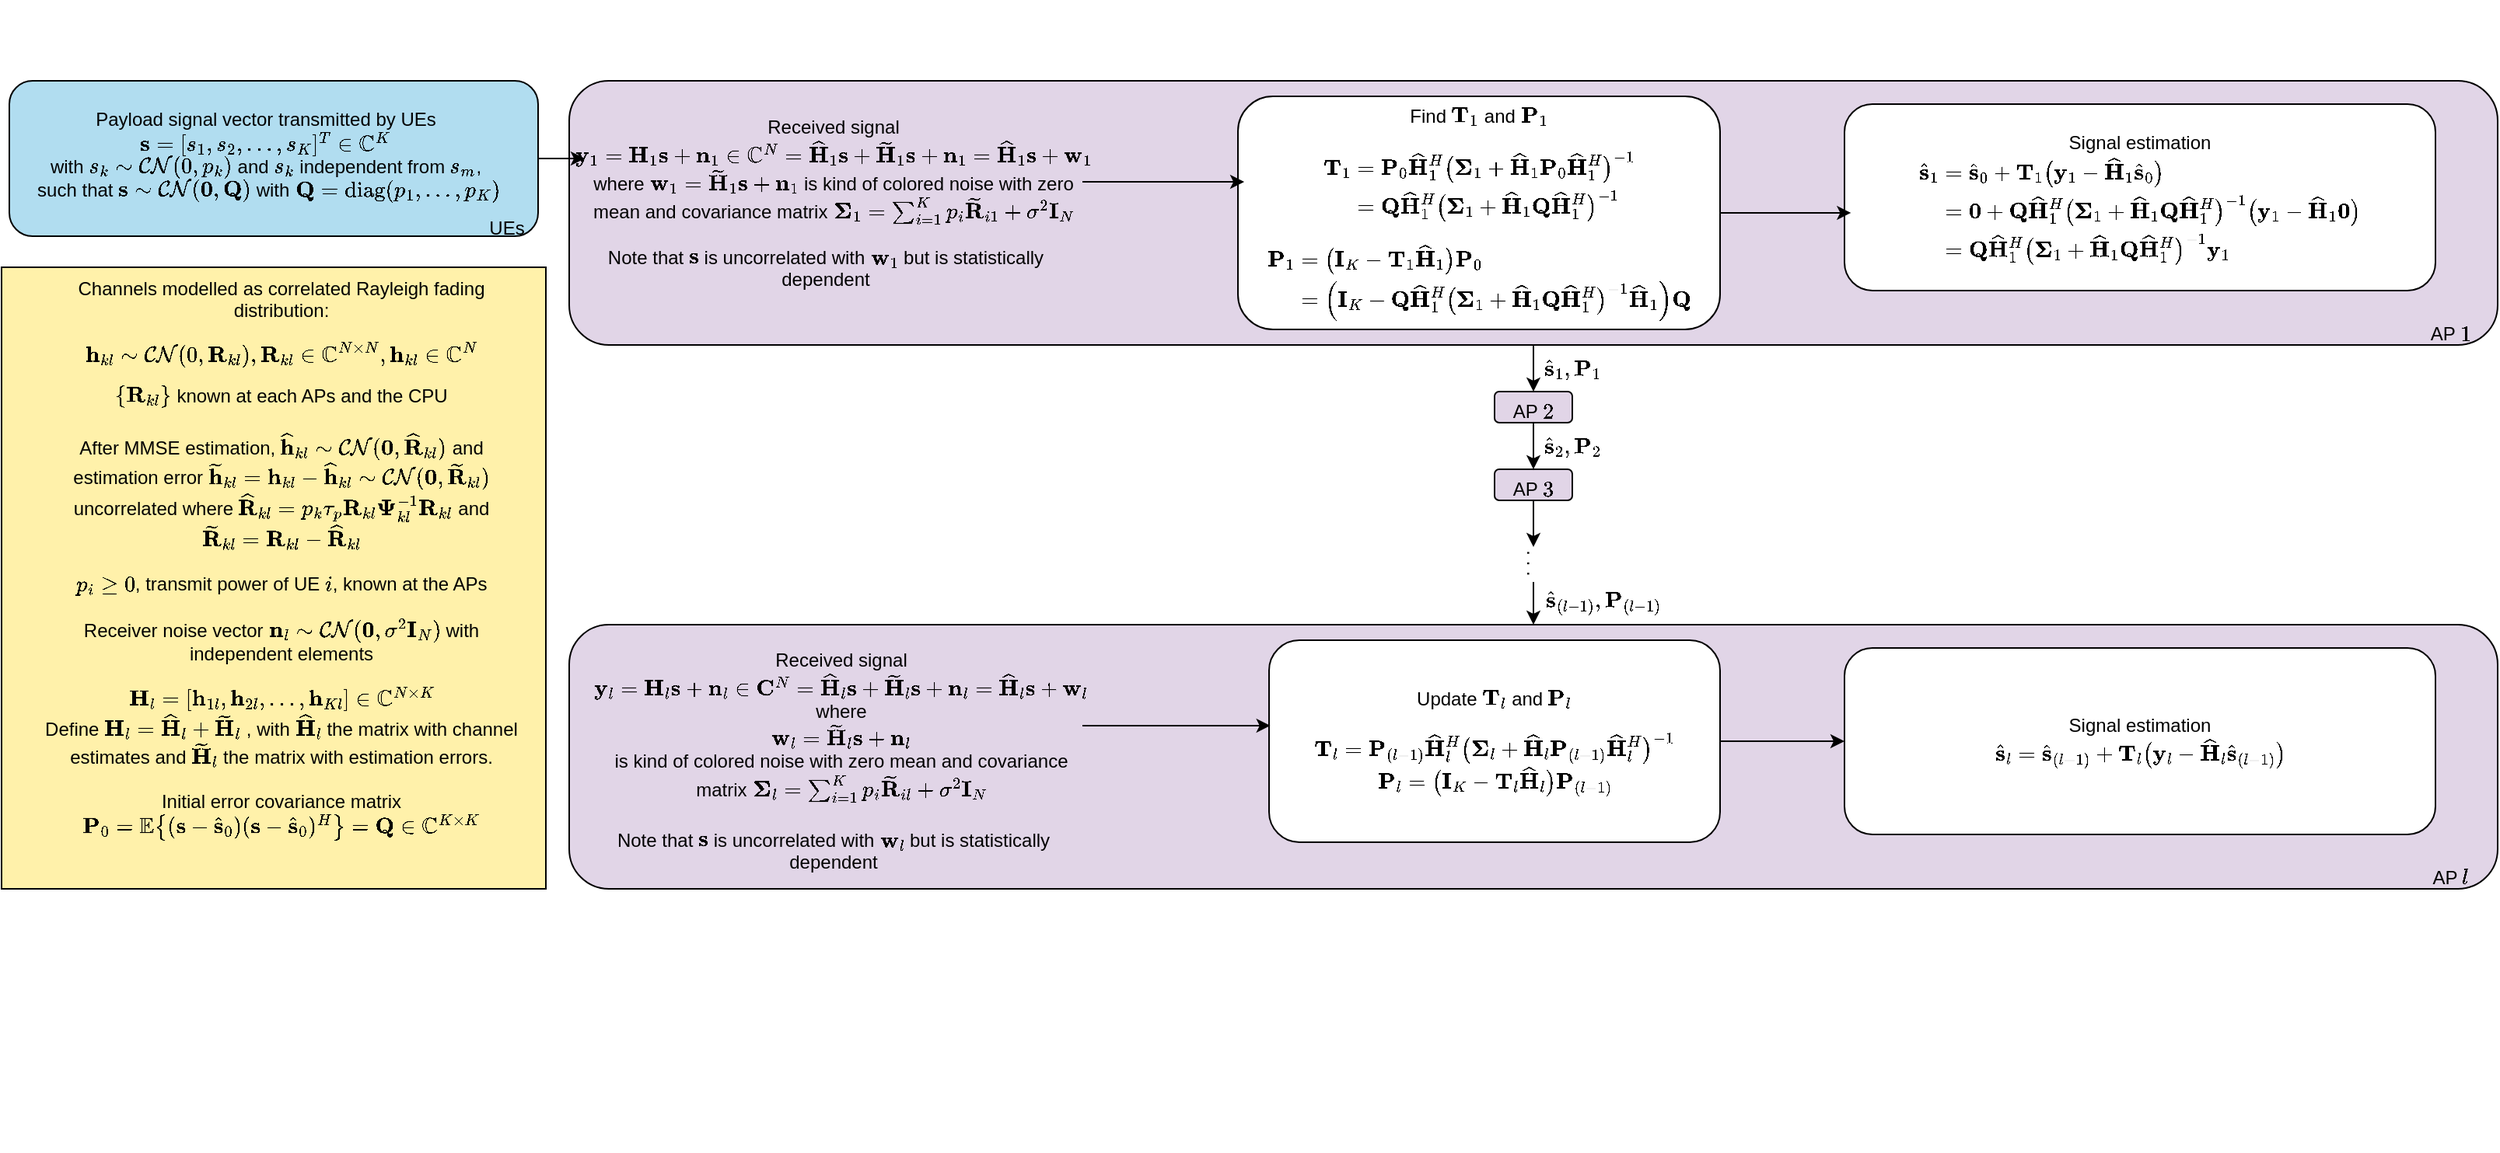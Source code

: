 <mxfile version="24.9.1">
  <diagram name="Page-1" id="g66AYG55TtXyA1JEMtzF">
    <mxGraphModel dx="1466" dy="791" grid="1" gridSize="10" guides="1" tooltips="1" connect="1" arrows="1" fold="1" page="1" pageScale="1" pageWidth="850" pageHeight="1100" math="1" shadow="0">
      <root>
        <mxCell id="0" />
        <mxCell id="1" parent="0" />
        <mxCell id="HNc6YtDHOVWQGCZwxuty-1" value="" style="rounded=0;whiteSpace=wrap;html=1;fillColor=#FFF1AA;" parent="1" vertex="1">
          <mxGeometry x="-825" y="270" width="350" height="400" as="geometry" />
        </mxCell>
        <mxCell id="HNc6YtDHOVWQGCZwxuty-3" value="&lt;div&gt;Channels modelled as correlated Rayleigh fading distribution:&lt;br&gt;&lt;/div&gt;&lt;div&gt;$$ \textbf{h}_{kl} \sim \mathcal{C} \mathcal{N} (0, \textbf{R}_{kl}), \textbf{R}_{kl} \in \mathbb{C}^{N \times N}, \textbf{h}_{kl} \in \mathbb{C}^N $$&lt;/div&gt;&lt;div&gt;\(\{\textbf{R}_{kl}\}\) known at each APs and the CPU&lt;/div&gt;&lt;div&gt;&lt;br&gt;&lt;/div&gt;&lt;div&gt;After MMSE estimation, \(\widehat{\mathbf{h}}_{kl} \sim \mathcal{CN}(\mathbf{0}, \widehat{\mathbf{R}}_{kl})\) and estimation error \(\widetilde{\mathbf{h}}_{kl} = \mathbf{h}_{kl} - \widehat{\mathbf{h}}_{kl} \sim \mathcal{CN}(\mathbf{0}, \widetilde{\mathbf{R}}_{kl})\) uncorrelated where \(\widehat{\mathbf{R}}_{kl} = p_k \tau_p \mathbf{R}_{kl}&amp;nbsp;\mathbf{\Psi}_{kl}^{-1} \mathbf{R}_{kl}\) and \(\widetilde{\mathbf{R}}_{kl} = \mathbf{R}_{kl} - \widehat{\mathbf{R}}_{kl}\) &lt;/div&gt;&lt;div&gt;&lt;br&gt;&lt;/div&gt;&lt;div&gt;\(p_i \geq 0 \), transmit power of UE \(i\), known at the APs&lt;br&gt;&lt;/div&gt;&lt;div&gt;&lt;br&gt;&lt;/div&gt;&lt;div&gt;Receiver noise vector \( \mathbf{n}_l \sim \mathcal{CN}(\mathbf{0}, \sigma^2\mathbf{I}_N)\) with independent elements&lt;/div&gt;&lt;div&gt;&lt;br&gt;&lt;/div&gt;&lt;div&gt;\(\mathbf{H}_l = [\mathbf{h}_{1l}, \mathbf{h}_{2l}, ..., \mathbf{h}_{Kl}] \in \mathbb{C}^{N \times K} \) &lt;br&gt;&lt;/div&gt;&lt;div&gt;Define \(\mathbf{H}_l = \widehat{\mathbf{H}}_l + \widetilde{\mathbf{H}}_l \) , with \( \widehat{\mathbf{H}}_l\) the matrix with channel estimates and \(\widetilde{\mathbf{H}}_l\) the matrix with estimation errors.&lt;/div&gt;&lt;div&gt;&lt;br&gt;&lt;/div&gt;&lt;div&gt;Initial error covariance matrix &lt;br&gt;&lt;/div&gt;&lt;div&gt;\(\mathbf{P}_0 = \mathbb{E} \bigl\{(\mathbf{s} - \widehat{\mathbf{s}}_0)(\mathbf{s} - \widehat{\mathbf{s}}_0)^H \bigr\} = \mathbf{Q} \in \mathbb{C}^{K \times K} \)&lt;br&gt;&lt;/div&gt;&lt;div&gt;&lt;br&gt;&lt;/div&gt;&lt;div&gt;&lt;br&gt;&lt;/div&gt;&lt;div&gt;&lt;br&gt;&lt;/div&gt;&lt;div&gt;&lt;br&gt;&lt;/div&gt;&lt;div&gt;&lt;br&gt;&lt;/div&gt;&lt;div&gt;&lt;br&gt;&lt;/div&gt;&lt;div&gt;&lt;br&gt;&lt;/div&gt;&lt;div&gt;&lt;br&gt;&lt;/div&gt;" style="text;html=1;align=center;verticalAlign=middle;whiteSpace=wrap;rounded=0;" parent="1" vertex="1">
          <mxGeometry x="-800" y="330" width="310" height="370" as="geometry" />
        </mxCell>
        <mxCell id="HNc6YtDHOVWQGCZwxuty-5" value="" style="rounded=1;whiteSpace=wrap;html=1;fillColor=#B1DDF0;" parent="1" vertex="1">
          <mxGeometry x="-820" y="150" width="340" height="100" as="geometry" />
        </mxCell>
        <mxCell id="HNc6YtDHOVWQGCZwxuty-6" value="&lt;div&gt;Payload signal vector transmitted by UEs \( \mathbf{s} = [s_1, s_2, ..., s_K]^T \in \mathbb{C}^K \) &lt;br&gt;&lt;/div&gt;&lt;div&gt;with \(s_k \sim \mathcal{CN}(0, p_k) \) and \(s_k\) independent from \(s_m\),&lt;/div&gt;&lt;div&gt;&amp;nbsp;such that \(\mathbf{s} \sim \mathcal{CN}(\mathbf{0}, \mathbf{Q}) \) with \(\mathbf{Q} = \text{diag}(p_1, ..., p_K)\)&lt;br&gt;&lt;/div&gt;&lt;div&gt;&lt;br&gt;&lt;/div&gt;" style="text;html=1;align=center;verticalAlign=middle;whiteSpace=wrap;rounded=0;" parent="1" vertex="1">
          <mxGeometry x="-810" y="165" width="310" height="80" as="geometry" />
        </mxCell>
        <mxCell id="_8BapqA1ZgfuwaxU-zGh-16" style="edgeStyle=orthogonalEdgeStyle;rounded=0;orthogonalLoop=1;jettySize=auto;html=1;entryX=0.5;entryY=0;entryDx=0;entryDy=0;" edge="1" parent="1" source="HNc6YtDHOVWQGCZwxuty-7" target="_8BapqA1ZgfuwaxU-zGh-12">
          <mxGeometry relative="1" as="geometry" />
        </mxCell>
        <mxCell id="HNc6YtDHOVWQGCZwxuty-7" value="" style="rounded=1;whiteSpace=wrap;html=1;fillColor=#E1D5E7;" parent="1" vertex="1">
          <mxGeometry x="-460" y="150" width="1240" height="170" as="geometry" />
        </mxCell>
        <mxCell id="HNc6YtDHOVWQGCZwxuty-9" value="UEs" style="text;html=1;align=center;verticalAlign=middle;whiteSpace=wrap;rounded=0;" parent="1" vertex="1">
          <mxGeometry x="-530" y="230" width="60" height="30" as="geometry" />
        </mxCell>
        <mxCell id="HNc6YtDHOVWQGCZwxuty-10" value="&lt;div&gt;AP \(1\)&lt;/div&gt;&lt;div&gt;&lt;br&gt;&lt;/div&gt;" style="text;html=1;align=center;verticalAlign=middle;whiteSpace=wrap;rounded=0;" parent="1" vertex="1">
          <mxGeometry x="720" y="310" width="60" height="20" as="geometry" />
        </mxCell>
        <mxCell id="HNc6YtDHOVWQGCZwxuty-11" value="&lt;div&gt;Received signal \(\mathbf{y}_{1} = \mathbf{H}_1 \mathbf{s} + \mathbf{n}_1 \in \mathbb{C}^N = \widehat{\mathbf{H}}_1 \mathbf{s} +&amp;nbsp;\widetilde{\mathbf{H}}_1 \mathbf{s} +\mathbf{n}_1= \widehat{\mathbf{H}}_{1} \mathbf{s} + \mathbf{w}_1 \)&lt;/div&gt;&lt;div&gt;where \(\mathbf{w}_1 =&amp;nbsp; \widetilde{\mathbf{H}}_1 \mathbf{s} + \mathbf{n}_1 \) is kind of colored noise with zero mean and covariance matrix \( \mathbf{\Sigma}_1 = \sum_{i = 1}^K p_i \widetilde{\mathbf{R}}_{i1} + \sigma^2 \mathbf{I}_N\)&lt;br&gt;&lt;/div&gt;&lt;div&gt;&lt;br&gt;&lt;/div&gt;" style="text;html=1;align=center;verticalAlign=middle;whiteSpace=wrap;rounded=0;" parent="1" vertex="1">
          <mxGeometry x="-450" y="150" width="320" height="130" as="geometry" />
        </mxCell>
        <mxCell id="HNc6YtDHOVWQGCZwxuty-19" value="&lt;div&gt;Find \(\mathbf{T}_1\) and \(\mathbf{P}_1\)&lt;/div&gt;&lt;div&gt;&lt;br&gt;&lt;/div&gt;&lt;div&gt;\( \begin{split} \mathbf{T}_1 &amp;amp; = \mathbf{P}_0 \widehat{\mathbf{H}}_1^H \bigl( \mathbf{\Sigma}_1 + \widehat{\mathbf{H}}_1 \mathbf{P}_0 \widehat{\mathbf{H}}_1^H\bigr)^{-1} \\&amp;nbsp; &amp;amp;&amp;nbsp;  = \mathbf{Q} \widehat{\mathbf{H}}_1^H \bigl( \mathbf{\Sigma}_1 + &lt;br&gt;\widehat{\mathbf{H}}_1 \mathbf{Q} \widehat{\mathbf{H}}_1^H\bigr)^{-1} \end{split} \)&lt;/div&gt;&lt;div&gt;&lt;br&gt;&lt;/div&gt;&lt;div&gt;\(\begin{split} &lt;br&gt;\mathbf{P}_1 &amp;amp; = \bigl(\mathbf{I}_K - \mathbf{T}_1 \widehat{\mathbf{H}}_1 \bigr) \mathbf{P}_0 \\&lt;br&gt;&amp;amp; = \Bigl(\mathbf{I}_K - \mathbf{Q} \widehat{\mathbf{H}}_1^H \bigl( \mathbf{\Sigma}_1 +&lt;br&gt;\widehat{\mathbf{H}}_1 \mathbf{Q} \widehat{\mathbf{H}}_1^H\bigr)^{-1} \widehat{\mathbf{H}}_1 \Bigr) \mathbf{Q}&lt;br&gt;\end{split}\)&lt;/div&gt;" style="rounded=1;whiteSpace=wrap;html=1;" parent="1" vertex="1">
          <mxGeometry x="-30" y="160" width="310" height="150" as="geometry" />
        </mxCell>
        <mxCell id="HNc6YtDHOVWQGCZwxuty-13" value="" style="edgeStyle=orthogonalEdgeStyle;rounded=0;orthogonalLoop=1;jettySize=auto;html=1;" parent="1" source="HNc6YtDHOVWQGCZwxuty-5" target="HNc6YtDHOVWQGCZwxuty-11" edge="1">
          <mxGeometry relative="1" as="geometry">
            <Array as="points">
              <mxPoint x="-430" y="200" />
              <mxPoint x="-430" y="200" />
            </Array>
          </mxGeometry>
        </mxCell>
        <mxCell id="HNc6YtDHOVWQGCZwxuty-23" value="&lt;div&gt;Signal estimation &lt;br&gt;&lt;/div&gt;&lt;div&gt;\(&lt;br&gt;\begin{split}&lt;br&gt;\widehat{\mathbf{s}}_1 &amp;amp; = \widehat{\mathbf{s}}_0 + \mathbf{T}_1 \bigl(\mathbf{y}_1 - \widehat{\mathbf{H}}_1 \widehat{\mathbf{s}}_0 \bigr) \\&lt;br&gt;&amp;amp; = \mathbf{0} + \mathbf{Q} \widehat{\mathbf{H}}_1^H \bigl( \mathbf{\Sigma}_1 +&lt;br&gt;\widehat{\mathbf{H}}_1 \mathbf{Q} \widehat{\mathbf{H}}_1^H\bigr)^{-1} \bigl(\mathbf{y}_1 - \widehat{\mathbf{H}}_1 \mathbf{0} \bigr) \\&lt;br&gt;&amp;amp; = \mathbf{Q} \widehat{\mathbf{H}}_1^H \bigl( \mathbf{\Sigma}_1 +&lt;br&gt;\widehat{\mathbf{H}}_1 \mathbf{Q} \widehat{\mathbf{H}}_1^H\bigr)^{-1} \mathbf{y}_1&lt;br&gt;\end{split}&lt;br&gt;\)&lt;br&gt;&lt;/div&gt;" style="rounded=1;whiteSpace=wrap;html=1;" parent="1" vertex="1">
          <mxGeometry x="360" y="165" width="380" height="120" as="geometry" />
        </mxCell>
        <mxCell id="_8BapqA1ZgfuwaxU-zGh-1" value="Note that \( \mathbf{s} \) is uncorrelated with \( \mathbf{w}_1\) but is statistically dependent&lt;br&gt;&lt;div&gt;&lt;br&gt;&lt;/div&gt;" style="text;html=1;align=center;verticalAlign=middle;whiteSpace=wrap;rounded=0;" vertex="1" parent="1">
          <mxGeometry x="-450" y="260" width="310" height="35" as="geometry" />
        </mxCell>
        <mxCell id="_8BapqA1ZgfuwaxU-zGh-4" value="" style="rounded=1;whiteSpace=wrap;html=1;fillColor=#E1D5E7;" vertex="1" parent="1">
          <mxGeometry x="-460" y="500" width="1240" height="170" as="geometry" />
        </mxCell>
        <mxCell id="_8BapqA1ZgfuwaxU-zGh-5" value="&lt;div&gt;AP \(l\)&lt;/div&gt;&lt;div&gt;&lt;br&gt;&lt;/div&gt;" style="text;html=1;align=center;verticalAlign=middle;whiteSpace=wrap;rounded=0;" vertex="1" parent="1">
          <mxGeometry x="720" y="660" width="60" height="20" as="geometry" />
        </mxCell>
        <mxCell id="_8BapqA1ZgfuwaxU-zGh-6" value="&lt;div&gt;Received signal \(\mathbf{y}_{l} = \mathbf{H}_l \mathbf{s} + &lt;br/&gt;\mathbf{n}_l \in \mathbf{C}^N = \widehat{\mathbf{H}}_l \mathbf{s} &lt;br/&gt;+&amp;nbsp;\widetilde{\mathbf{H}}_l \mathbf{s} +\mathbf{n}_l= &lt;br/&gt;\widehat{\mathbf{H}}_{l} \mathbf{s} + \mathbf{w}_l \)&lt;/div&gt;where &lt;br/&gt;\(\mathbf{w}_l =&amp;nbsp; \widetilde{\mathbf{H}}_l \mathbf{s} + \mathbf{n}_l \) &lt;br/&gt;is kind of colored noise with zero mean and covariance matrix \( &lt;br/&gt;\mathbf{\Sigma}_l = \sum_{i = 1}^K p_i \widetilde{\mathbf{R}}_{il} + &lt;br/&gt;\sigma^2 \mathbf{I}_N\)" style="text;html=1;align=center;verticalAlign=middle;whiteSpace=wrap;rounded=0;" vertex="1" parent="1">
          <mxGeometry x="-440" y="500" width="310" height="130" as="geometry" />
        </mxCell>
        <mxCell id="_8BapqA1ZgfuwaxU-zGh-7" style="edgeStyle=orthogonalEdgeStyle;rounded=0;orthogonalLoop=1;jettySize=auto;html=1;entryX=0;entryY=0.5;entryDx=0;entryDy=0;" edge="1" parent="1" source="_8BapqA1ZgfuwaxU-zGh-8" target="_8BapqA1ZgfuwaxU-zGh-9">
          <mxGeometry relative="1" as="geometry" />
        </mxCell>
        <mxCell id="_8BapqA1ZgfuwaxU-zGh-8" value="&lt;div&gt;Update \(\mathbf{T}_l\) and \(\mathbf{P}_l\)&lt;/div&gt;&lt;div&gt;&lt;br&gt;&lt;/div&gt;&lt;div&gt;\( \begin{split} \mathbf{T}_l &amp;amp; = \mathbf{P}_{(l-1)} \widehat{\mathbf{H}}_l^H \bigl( \mathbf{\Sigma}_l + \widehat{\mathbf{H}}_l \mathbf{P}_{(l-1)} \widehat{\mathbf{H}}_l^H\bigr)^{-1} \\&amp;nbsp;&amp;nbsp; \end{split} \)&lt;/div&gt;&lt;div&gt;\(\begin{split} &lt;br&gt;\mathbf{P}_l &amp;amp; = \bigl(\mathbf{I}_K - \mathbf{T}_l \widehat{\mathbf{H}}_l \bigr) \mathbf{P}_{(l-1)} \\&lt;br&gt;\end{split}\)&lt;/div&gt;" style="rounded=1;whiteSpace=wrap;html=1;" vertex="1" parent="1">
          <mxGeometry x="-10" y="510" width="290" height="130" as="geometry" />
        </mxCell>
        <mxCell id="_8BapqA1ZgfuwaxU-zGh-9" value="&lt;div&gt;Signal estimation&lt;/div&gt;&lt;div&gt;\(&lt;br&gt;\begin{split}&lt;br&gt;\widehat{\mathbf{s}}_l &amp;amp; = \widehat{\mathbf{s}}_{(l-1)} + \mathbf{T}_l \bigl(\mathbf{y}_l - \widehat{\mathbf{H}}_l \widehat{\mathbf{s}}_{(l-1)} \bigr) \\&lt;br&gt;\end{split}&lt;br&gt;\)&lt;br&gt;&lt;/div&gt;" style="rounded=1;whiteSpace=wrap;html=1;" vertex="1" parent="1">
          <mxGeometry x="360" y="515" width="380" height="120" as="geometry" />
        </mxCell>
        <mxCell id="_8BapqA1ZgfuwaxU-zGh-10" value="Note that \( \mathbf{s} \) is uncorrelated with \( \mathbf{w}_l\) but is statistically dependent&lt;br&gt;&lt;div&gt;&lt;br&gt;&lt;/div&gt;" style="text;html=1;align=center;verticalAlign=middle;whiteSpace=wrap;rounded=0;" vertex="1" parent="1">
          <mxGeometry x="-445" y="635" width="310" height="35" as="geometry" />
        </mxCell>
        <mxCell id="_8BapqA1ZgfuwaxU-zGh-24" style="edgeStyle=orthogonalEdgeStyle;rounded=0;orthogonalLoop=1;jettySize=auto;html=1;entryX=0.5;entryY=0;entryDx=0;entryDy=0;" edge="1" parent="1" source="_8BapqA1ZgfuwaxU-zGh-12" target="_8BapqA1ZgfuwaxU-zGh-19">
          <mxGeometry relative="1" as="geometry" />
        </mxCell>
        <mxCell id="_8BapqA1ZgfuwaxU-zGh-12" value="" style="rounded=1;whiteSpace=wrap;html=1;fillColor=#E1D5E7;" vertex="1" parent="1">
          <mxGeometry x="135" y="350" width="50" height="20" as="geometry" />
        </mxCell>
        <mxCell id="_8BapqA1ZgfuwaxU-zGh-14" value="&lt;div&gt;AP \(2\)&lt;/div&gt;&lt;div&gt;&lt;br&gt;&lt;/div&gt;" style="text;html=1;align=center;verticalAlign=middle;whiteSpace=wrap;rounded=0;" vertex="1" parent="1">
          <mxGeometry x="130" y="360" width="60" height="20" as="geometry" />
        </mxCell>
        <mxCell id="_8BapqA1ZgfuwaxU-zGh-17" value="&lt;div&gt;\( \widehat{\mathbf{s}}_1, \mathbf{P}_1 \)&lt;br&gt;&lt;/div&gt;" style="text;html=1;align=center;verticalAlign=middle;whiteSpace=wrap;rounded=0;" vertex="1" parent="1">
          <mxGeometry x="60" y="320" width="250" height="30" as="geometry" />
        </mxCell>
        <mxCell id="_8BapqA1ZgfuwaxU-zGh-26" style="edgeStyle=orthogonalEdgeStyle;rounded=0;orthogonalLoop=1;jettySize=auto;html=1;" edge="1" parent="1" source="_8BapqA1ZgfuwaxU-zGh-19">
          <mxGeometry relative="1" as="geometry">
            <mxPoint x="160" y="450" as="targetPoint" />
          </mxGeometry>
        </mxCell>
        <mxCell id="_8BapqA1ZgfuwaxU-zGh-19" value="" style="rounded=1;whiteSpace=wrap;html=1;fillColor=#E1D5E7;" vertex="1" parent="1">
          <mxGeometry x="135" y="400" width="50" height="20" as="geometry" />
        </mxCell>
        <mxCell id="_8BapqA1ZgfuwaxU-zGh-20" value="&lt;div&gt;AP \(3\)&lt;/div&gt;&lt;div&gt;&lt;br&gt;&lt;/div&gt;" style="text;html=1;align=center;verticalAlign=middle;whiteSpace=wrap;rounded=0;" vertex="1" parent="1">
          <mxGeometry x="130" y="410" width="60" height="20" as="geometry" />
        </mxCell>
        <mxCell id="_8BapqA1ZgfuwaxU-zGh-25" value="&lt;div&gt;\( \widehat{\mathbf{s}}_2, \mathbf{P}_2 \)&lt;br&gt;&lt;/div&gt;" style="text;html=1;align=center;verticalAlign=middle;whiteSpace=wrap;rounded=0;" vertex="1" parent="1">
          <mxGeometry x="60" y="370" width="250" height="30" as="geometry" />
        </mxCell>
        <mxCell id="_8BapqA1ZgfuwaxU-zGh-29" style="edgeStyle=orthogonalEdgeStyle;rounded=0;orthogonalLoop=1;jettySize=auto;html=1;entryX=0.5;entryY=0;entryDx=0;entryDy=0;" edge="1" parent="1" source="_8BapqA1ZgfuwaxU-zGh-27" target="_8BapqA1ZgfuwaxU-zGh-4">
          <mxGeometry relative="1" as="geometry" />
        </mxCell>
        <mxCell id="_8BapqA1ZgfuwaxU-zGh-27" value=". . . " style="text;html=1;align=center;verticalAlign=middle;whiteSpace=wrap;rounded=0;rotation=90;" vertex="1" parent="1">
          <mxGeometry x="147.5" y="455" width="25" height="10" as="geometry" />
        </mxCell>
        <mxCell id="_8BapqA1ZgfuwaxU-zGh-30" value="&lt;div&gt;\( \widehat{\mathbf{s}}_{(l-1)}, \mathbf{P}_{(l-1)} \)&lt;br&gt;&lt;/div&gt;" style="text;html=1;align=center;verticalAlign=middle;whiteSpace=wrap;rounded=0;" vertex="1" parent="1">
          <mxGeometry x="80" y="470" width="250" height="30" as="geometry" />
        </mxCell>
        <mxCell id="_8BapqA1ZgfuwaxU-zGh-31" style="edgeStyle=orthogonalEdgeStyle;rounded=0;orthogonalLoop=1;jettySize=auto;html=1;entryX=0.013;entryY=0.367;entryDx=0;entryDy=0;entryPerimeter=0;" edge="1" parent="1" source="HNc6YtDHOVWQGCZwxuty-11" target="HNc6YtDHOVWQGCZwxuty-19">
          <mxGeometry relative="1" as="geometry" />
        </mxCell>
        <mxCell id="_8BapqA1ZgfuwaxU-zGh-32" style="edgeStyle=orthogonalEdgeStyle;rounded=0;orthogonalLoop=1;jettySize=auto;html=1;entryX=0.011;entryY=0.583;entryDx=0;entryDy=0;entryPerimeter=0;" edge="1" parent="1" source="HNc6YtDHOVWQGCZwxuty-19" target="HNc6YtDHOVWQGCZwxuty-23">
          <mxGeometry relative="1" as="geometry" />
        </mxCell>
        <mxCell id="_8BapqA1ZgfuwaxU-zGh-33" style="edgeStyle=orthogonalEdgeStyle;rounded=0;orthogonalLoop=1;jettySize=auto;html=1;entryX=0.003;entryY=0.423;entryDx=0;entryDy=0;entryPerimeter=0;" edge="1" parent="1" source="_8BapqA1ZgfuwaxU-zGh-6" target="_8BapqA1ZgfuwaxU-zGh-8">
          <mxGeometry relative="1" as="geometry" />
        </mxCell>
      </root>
    </mxGraphModel>
  </diagram>
</mxfile>
